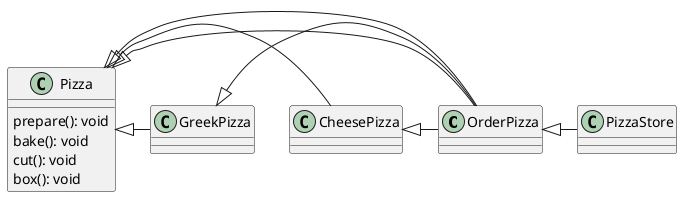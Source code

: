 @startuml
class OrderPizza{
}

class PizzaStore{
}

class Pizza{
prepare(): void
bake(): void
cut(): void
box(): void
}

class CheesePizza{
}

class GreekPizza

Pizza <|= OrderPizza
Pizza <|= CheesePizza
Pizza <|= GreekPizza
Pizza <|= OrderPizza
CheesePizza <|= OrderPizza
GreekPizza <|= OrderPizza
OrderPizza <|=PizzaStore
@enduml